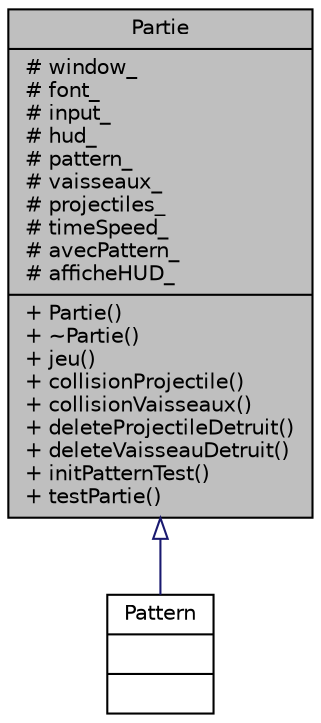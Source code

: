 digraph "Partie"
{
 // INTERACTIVE_SVG=YES
  edge [fontname="Helvetica",fontsize="10",labelfontname="Helvetica",labelfontsize="10"];
  node [fontname="Helvetica",fontsize="10",shape=record];
  Node0 [label="{Partie\n|# window_\l# font_\l# input_\l# hud_\l# pattern_\l# vaisseaux_\l# projectiles_\l# timeSpeed_\l# avecPattern_\l# afficheHUD_\l|+ Partie()\l+ ~Partie()\l+ jeu()\l+ collisionProjectile()\l+ collisionVaisseaux()\l+ deleteProjectileDetruit()\l+ deleteVaisseauDetruit()\l+ initPatternTest()\l+ testPartie()\l}",height=0.2,width=0.4,color="black", fillcolor="grey75", style="filled", fontcolor="black"];
  Node0 -> Node1 [dir="back",color="midnightblue",fontsize="10",style="solid",arrowtail="onormal",fontname="Helvetica"];
  Node1 [label="{Pattern\n||}",height=0.2,width=0.4,color="black", fillcolor="white", style="filled",URL="$class_pattern.html"];
}
